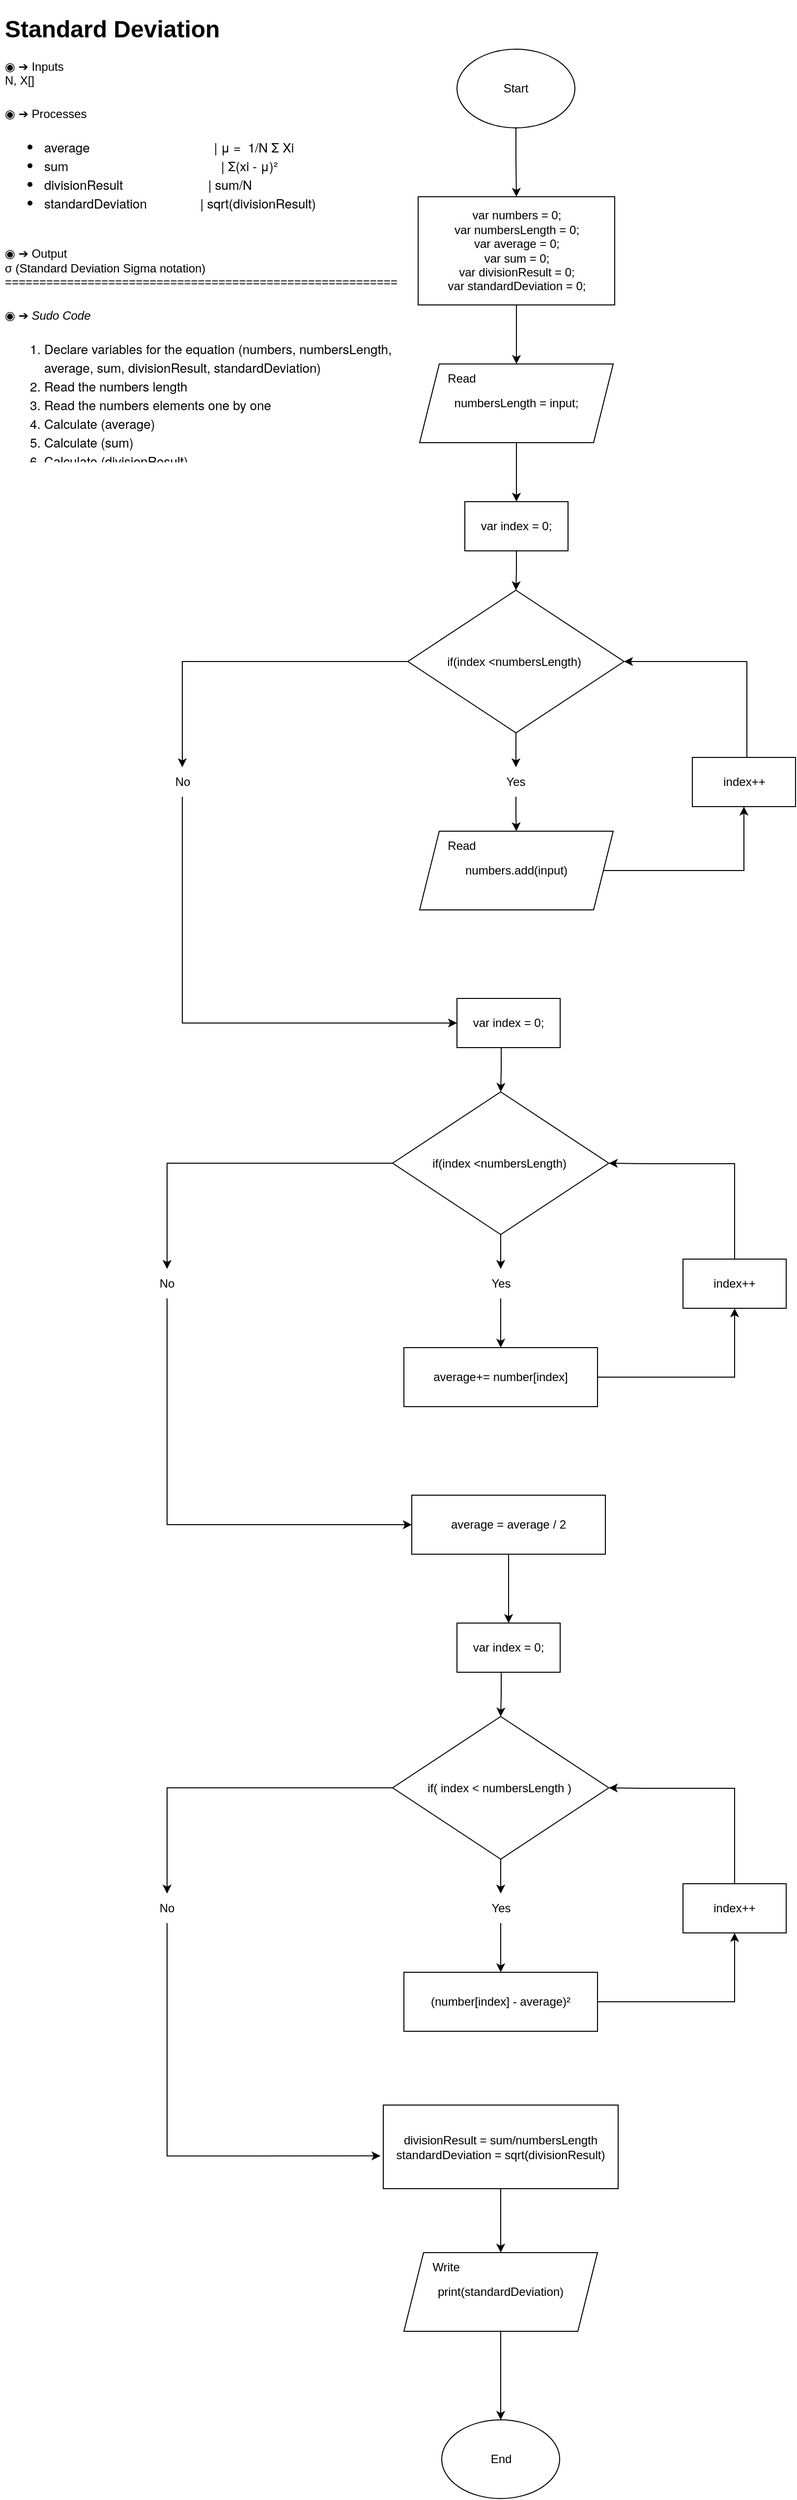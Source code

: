 <mxfile version="22.0.2" type="github">
  <diagram name="Page-1" id="HzESimphNa48oFsNRLRn">
    <mxGraphModel dx="1400" dy="868" grid="1" gridSize="10" guides="1" tooltips="1" connect="1" arrows="1" fold="1" page="1" pageScale="1" pageWidth="850" pageHeight="1100" math="0" shadow="0">
      <root>
        <mxCell id="0" />
        <mxCell id="1" parent="0" />
        <mxCell id="MlUsrLtK6HDEdvxd8aA4-61" style="edgeStyle=orthogonalEdgeStyle;rounded=0;orthogonalLoop=1;jettySize=auto;html=1;" edge="1" parent="1" source="MlUsrLtK6HDEdvxd8aA4-1" target="MlUsrLtK6HDEdvxd8aA4-60">
          <mxGeometry relative="1" as="geometry" />
        </mxCell>
        <mxCell id="MlUsrLtK6HDEdvxd8aA4-1" value="Start" style="ellipse;whiteSpace=wrap;html=1;" vertex="1" parent="1">
          <mxGeometry x="465" y="50" width="120" height="80" as="geometry" />
        </mxCell>
        <mxCell id="MlUsrLtK6HDEdvxd8aA4-65" style="edgeStyle=orthogonalEdgeStyle;rounded=0;orthogonalLoop=1;jettySize=auto;html=1;" edge="1" parent="1" source="MlUsrLtK6HDEdvxd8aA4-5" target="MlUsrLtK6HDEdvxd8aA4-64">
          <mxGeometry relative="1" as="geometry" />
        </mxCell>
        <mxCell id="MlUsrLtK6HDEdvxd8aA4-5" value="numbersLength = input;" style="shape=parallelogram;perimeter=parallelogramPerimeter;whiteSpace=wrap;html=1;fixedSize=1;" vertex="1" parent="1">
          <mxGeometry x="427" y="370" width="197" height="80" as="geometry" />
        </mxCell>
        <mxCell id="MlUsrLtK6HDEdvxd8aA4-7" value="Read" style="text;html=1;strokeColor=none;fillColor=none;align=center;verticalAlign=middle;whiteSpace=wrap;rounded=0;" vertex="1" parent="1">
          <mxGeometry x="440" y="370" width="60" height="30" as="geometry" />
        </mxCell>
        <mxCell id="MlUsrLtK6HDEdvxd8aA4-13" style="edgeStyle=orthogonalEdgeStyle;rounded=0;orthogonalLoop=1;jettySize=auto;html=1;" edge="1" parent="1" source="MlUsrLtK6HDEdvxd8aA4-8" target="MlUsrLtK6HDEdvxd8aA4-12">
          <mxGeometry relative="1" as="geometry" />
        </mxCell>
        <mxCell id="MlUsrLtK6HDEdvxd8aA4-16" style="edgeStyle=orthogonalEdgeStyle;rounded=0;orthogonalLoop=1;jettySize=auto;html=1;entryX=0.5;entryY=0;entryDx=0;entryDy=0;" edge="1" parent="1" source="MlUsrLtK6HDEdvxd8aA4-8" target="MlUsrLtK6HDEdvxd8aA4-18">
          <mxGeometry relative="1" as="geometry">
            <mxPoint x="185.5" y="1020" as="targetPoint" />
          </mxGeometry>
        </mxCell>
        <mxCell id="MlUsrLtK6HDEdvxd8aA4-8" value="if(index &amp;lt;numbersLength)&amp;nbsp;" style="rhombus;whiteSpace=wrap;html=1;" vertex="1" parent="1">
          <mxGeometry x="415" y="600" width="220" height="145" as="geometry" />
        </mxCell>
        <mxCell id="MlUsrLtK6HDEdvxd8aA4-69" style="edgeStyle=orthogonalEdgeStyle;rounded=0;orthogonalLoop=1;jettySize=auto;html=1;" edge="1" parent="1" source="MlUsrLtK6HDEdvxd8aA4-9" target="MlUsrLtK6HDEdvxd8aA4-67">
          <mxGeometry relative="1" as="geometry" />
        </mxCell>
        <mxCell id="MlUsrLtK6HDEdvxd8aA4-9" value="numbers.add(input)" style="shape=parallelogram;perimeter=parallelogramPerimeter;whiteSpace=wrap;html=1;fixedSize=1;" vertex="1" parent="1">
          <mxGeometry x="427" y="845" width="197" height="80" as="geometry" />
        </mxCell>
        <mxCell id="MlUsrLtK6HDEdvxd8aA4-10" value="Read" style="text;html=1;strokeColor=none;fillColor=none;align=center;verticalAlign=middle;whiteSpace=wrap;rounded=0;" vertex="1" parent="1">
          <mxGeometry x="440" y="845" width="60" height="30" as="geometry" />
        </mxCell>
        <mxCell id="MlUsrLtK6HDEdvxd8aA4-14" style="edgeStyle=orthogonalEdgeStyle;rounded=0;orthogonalLoop=1;jettySize=auto;html=1;" edge="1" parent="1" source="MlUsrLtK6HDEdvxd8aA4-12" target="MlUsrLtK6HDEdvxd8aA4-9">
          <mxGeometry relative="1" as="geometry" />
        </mxCell>
        <mxCell id="MlUsrLtK6HDEdvxd8aA4-12" value="Yes" style="text;html=1;strokeColor=none;fillColor=none;align=center;verticalAlign=middle;whiteSpace=wrap;rounded=0;" vertex="1" parent="1">
          <mxGeometry x="495" y="780" width="60" height="30" as="geometry" />
        </mxCell>
        <mxCell id="MlUsrLtK6HDEdvxd8aA4-51" style="edgeStyle=orthogonalEdgeStyle;rounded=0;orthogonalLoop=1;jettySize=auto;html=1;entryX=0;entryY=0.5;entryDx=0;entryDy=0;" edge="1" parent="1" source="MlUsrLtK6HDEdvxd8aA4-18" target="MlUsrLtK6HDEdvxd8aA4-68">
          <mxGeometry relative="1" as="geometry">
            <mxPoint x="369.5" y="1040" as="targetPoint" />
            <Array as="points">
              <mxPoint x="186" y="1040" />
            </Array>
          </mxGeometry>
        </mxCell>
        <mxCell id="MlUsrLtK6HDEdvxd8aA4-18" value="No" style="text;html=1;strokeColor=none;fillColor=none;align=center;verticalAlign=middle;whiteSpace=wrap;rounded=0;" vertex="1" parent="1">
          <mxGeometry x="155.5" y="780" width="60" height="30" as="geometry" />
        </mxCell>
        <mxCell id="MlUsrLtK6HDEdvxd8aA4-37" style="edgeStyle=orthogonalEdgeStyle;rounded=0;orthogonalLoop=1;jettySize=auto;html=1;entryX=1;entryY=0.5;entryDx=0;entryDy=0;exitX=0.5;exitY=0;exitDx=0;exitDy=0;" edge="1" parent="1" source="MlUsrLtK6HDEdvxd8aA4-67" target="MlUsrLtK6HDEdvxd8aA4-8">
          <mxGeometry relative="1" as="geometry">
            <mxPoint x="760" y="720" as="sourcePoint" />
            <Array as="points">
              <mxPoint x="760" y="673" />
            </Array>
          </mxGeometry>
        </mxCell>
        <mxCell id="MlUsrLtK6HDEdvxd8aA4-38" style="edgeStyle=orthogonalEdgeStyle;rounded=0;orthogonalLoop=1;jettySize=auto;html=1;exitX=0.429;exitY=0.96;exitDx=0;exitDy=0;exitPerimeter=0;" edge="1" source="MlUsrLtK6HDEdvxd8aA4-68" target="MlUsrLtK6HDEdvxd8aA4-41" parent="1">
          <mxGeometry relative="1" as="geometry">
            <mxPoint x="509.52" y="1080" as="sourcePoint" />
          </mxGeometry>
        </mxCell>
        <mxCell id="MlUsrLtK6HDEdvxd8aA4-39" style="edgeStyle=orthogonalEdgeStyle;rounded=0;orthogonalLoop=1;jettySize=auto;html=1;" edge="1" source="MlUsrLtK6HDEdvxd8aA4-41" target="MlUsrLtK6HDEdvxd8aA4-46" parent="1">
          <mxGeometry relative="1" as="geometry" />
        </mxCell>
        <mxCell id="MlUsrLtK6HDEdvxd8aA4-40" style="edgeStyle=orthogonalEdgeStyle;rounded=0;orthogonalLoop=1;jettySize=auto;html=1;entryX=0.5;entryY=0;entryDx=0;entryDy=0;" edge="1" source="MlUsrLtK6HDEdvxd8aA4-41" target="MlUsrLtK6HDEdvxd8aA4-47" parent="1">
          <mxGeometry relative="1" as="geometry">
            <mxPoint x="170" y="1530" as="targetPoint" />
          </mxGeometry>
        </mxCell>
        <mxCell id="MlUsrLtK6HDEdvxd8aA4-41" value="if(index &amp;lt;numbersLength)&amp;nbsp;" style="rhombus;whiteSpace=wrap;html=1;" vertex="1" parent="1">
          <mxGeometry x="399.5" y="1110" width="220" height="145" as="geometry" />
        </mxCell>
        <mxCell id="MlUsrLtK6HDEdvxd8aA4-57" style="edgeStyle=orthogonalEdgeStyle;rounded=0;orthogonalLoop=1;jettySize=auto;html=1;" edge="1" parent="1" source="MlUsrLtK6HDEdvxd8aA4-46" target="MlUsrLtK6HDEdvxd8aA4-55">
          <mxGeometry relative="1" as="geometry" />
        </mxCell>
        <mxCell id="MlUsrLtK6HDEdvxd8aA4-46" value="Yes" style="text;html=1;strokeColor=none;fillColor=none;align=center;verticalAlign=middle;whiteSpace=wrap;rounded=0;" vertex="1" parent="1">
          <mxGeometry x="479.5" y="1290" width="60" height="30" as="geometry" />
        </mxCell>
        <mxCell id="MlUsrLtK6HDEdvxd8aA4-59" style="edgeStyle=orthogonalEdgeStyle;rounded=0;orthogonalLoop=1;jettySize=auto;html=1;entryX=0;entryY=0.5;entryDx=0;entryDy=0;" edge="1" parent="1" source="MlUsrLtK6HDEdvxd8aA4-47" target="MlUsrLtK6HDEdvxd8aA4-58">
          <mxGeometry relative="1" as="geometry">
            <Array as="points">
              <mxPoint x="170" y="1550" />
            </Array>
          </mxGeometry>
        </mxCell>
        <mxCell id="MlUsrLtK6HDEdvxd8aA4-47" value="No" style="text;html=1;strokeColor=none;fillColor=none;align=center;verticalAlign=middle;whiteSpace=wrap;rounded=0;" vertex="1" parent="1">
          <mxGeometry x="140" y="1290" width="60" height="30" as="geometry" />
        </mxCell>
        <mxCell id="MlUsrLtK6HDEdvxd8aA4-72" style="edgeStyle=orthogonalEdgeStyle;rounded=0;orthogonalLoop=1;jettySize=auto;html=1;entryX=0.5;entryY=1;entryDx=0;entryDy=0;" edge="1" parent="1" source="MlUsrLtK6HDEdvxd8aA4-55" target="MlUsrLtK6HDEdvxd8aA4-70">
          <mxGeometry relative="1" as="geometry">
            <mxPoint x="750" y="1400" as="targetPoint" />
          </mxGeometry>
        </mxCell>
        <mxCell id="MlUsrLtK6HDEdvxd8aA4-55" value="average+= number[index]" style="rounded=0;whiteSpace=wrap;html=1;" vertex="1" parent="1">
          <mxGeometry x="411" y="1370" width="197" height="60" as="geometry" />
        </mxCell>
        <mxCell id="MlUsrLtK6HDEdvxd8aA4-100" style="edgeStyle=orthogonalEdgeStyle;rounded=0;orthogonalLoop=1;jettySize=auto;html=1;" edge="1" parent="1" source="MlUsrLtK6HDEdvxd8aA4-58" target="MlUsrLtK6HDEdvxd8aA4-97">
          <mxGeometry relative="1" as="geometry" />
        </mxCell>
        <mxCell id="MlUsrLtK6HDEdvxd8aA4-58" value="average = average / 2" style="rounded=0;whiteSpace=wrap;html=1;" vertex="1" parent="1">
          <mxGeometry x="419" y="1520" width="197" height="60" as="geometry" />
        </mxCell>
        <mxCell id="MlUsrLtK6HDEdvxd8aA4-63" style="edgeStyle=orthogonalEdgeStyle;rounded=0;orthogonalLoop=1;jettySize=auto;html=1;" edge="1" parent="1" source="MlUsrLtK6HDEdvxd8aA4-60" target="MlUsrLtK6HDEdvxd8aA4-5">
          <mxGeometry relative="1" as="geometry" />
        </mxCell>
        <mxCell id="MlUsrLtK6HDEdvxd8aA4-60" value="&lt;meta charset=&quot;utf-8&quot;&gt;&lt;span style=&quot;color: rgb(0, 0, 0); font-family: Helvetica; font-size: 12px; font-style: normal; font-variant-ligatures: normal; font-variant-caps: normal; font-weight: 400; letter-spacing: normal; orphans: 2; text-align: center; text-indent: 0px; text-transform: none; widows: 2; word-spacing: 0px; -webkit-text-stroke-width: 0px; background-color: rgb(251, 251, 251); text-decoration-thickness: initial; text-decoration-style: initial; text-decoration-color: initial; float: none; display: inline !important;&quot;&gt;var numbers = 0;&lt;/span&gt;&lt;br style=&quot;border-color: var(--border-color); color: rgb(0, 0, 0); font-family: Helvetica; font-size: 12px; font-style: normal; font-variant-ligatures: normal; font-variant-caps: normal; font-weight: 400; letter-spacing: normal; orphans: 2; text-align: center; text-indent: 0px; text-transform: none; widows: 2; word-spacing: 0px; -webkit-text-stroke-width: 0px; background-color: rgb(251, 251, 251); text-decoration-thickness: initial; text-decoration-style: initial; text-decoration-color: initial; scroll-behavior: auto !important;&quot;&gt;&lt;span style=&quot;color: rgb(0, 0, 0); font-family: Helvetica; font-size: 12px; font-style: normal; font-variant-ligatures: normal; font-variant-caps: normal; font-weight: 400; letter-spacing: normal; orphans: 2; text-align: center; text-indent: 0px; text-transform: none; widows: 2; word-spacing: 0px; -webkit-text-stroke-width: 0px; background-color: rgb(251, 251, 251); text-decoration-thickness: initial; text-decoration-style: initial; text-decoration-color: initial; float: none; display: inline !important;&quot;&gt;var numbersLength&amp;nbsp;= 0;&lt;/span&gt;&lt;br style=&quot;border-color: var(--border-color); color: rgb(0, 0, 0); font-family: Helvetica; font-size: 12px; font-style: normal; font-variant-ligatures: normal; font-variant-caps: normal; font-weight: 400; letter-spacing: normal; orphans: 2; text-align: center; text-indent: 0px; text-transform: none; widows: 2; word-spacing: 0px; -webkit-text-stroke-width: 0px; background-color: rgb(251, 251, 251); text-decoration-thickness: initial; text-decoration-style: initial; text-decoration-color: initial; scroll-behavior: auto !important;&quot;&gt;&lt;span style=&quot;color: rgb(0, 0, 0); font-family: Helvetica; font-size: 12px; font-style: normal; font-variant-ligatures: normal; font-variant-caps: normal; font-weight: 400; letter-spacing: normal; orphans: 2; text-align: center; text-indent: 0px; text-transform: none; widows: 2; word-spacing: 0px; -webkit-text-stroke-width: 0px; background-color: rgb(251, 251, 251); text-decoration-thickness: initial; text-decoration-style: initial; text-decoration-color: initial; float: none; display: inline !important;&quot;&gt;var&amp;nbsp;average&lt;/span&gt;&lt;span style=&quot;border-color: var(--border-color); color: rgb(0, 0, 0); font-family: Helvetica; font-size: 12px; font-style: normal; font-variant-ligatures: normal; font-variant-caps: normal; font-weight: 400; letter-spacing: normal; orphans: 2; text-align: center; text-indent: 0px; text-transform: none; widows: 2; word-spacing: 0px; -webkit-text-stroke-width: 0px; background-color: initial; text-decoration-thickness: initial; text-decoration-style: initial; text-decoration-color: initial; scroll-behavior: auto !important;&quot;&gt;&amp;nbsp;= 0;&lt;/span&gt;&lt;br style=&quot;border-color: var(--border-color); color: rgb(0, 0, 0); font-family: Helvetica; font-size: 12px; font-style: normal; font-variant-ligatures: normal; font-variant-caps: normal; font-weight: 400; letter-spacing: normal; orphans: 2; text-align: center; text-indent: 0px; text-transform: none; widows: 2; word-spacing: 0px; -webkit-text-stroke-width: 0px; background-color: rgb(251, 251, 251); text-decoration-thickness: initial; text-decoration-style: initial; text-decoration-color: initial; scroll-behavior: auto !important;&quot;&gt;&lt;span style=&quot;color: rgb(0, 0, 0); font-family: Helvetica; font-size: 12px; font-style: normal; font-variant-ligatures: normal; font-variant-caps: normal; font-weight: 400; letter-spacing: normal; orphans: 2; text-align: center; text-indent: 0px; text-transform: none; widows: 2; word-spacing: 0px; -webkit-text-stroke-width: 0px; background-color: rgb(251, 251, 251); text-decoration-thickness: initial; text-decoration-style: initial; text-decoration-color: initial; float: none; display: inline !important;&quot;&gt;var sum&amp;nbsp;= 0;&lt;/span&gt;&lt;br style=&quot;border-color: var(--border-color); color: rgb(0, 0, 0); font-family: Helvetica; font-size: 12px; font-style: normal; font-variant-ligatures: normal; font-variant-caps: normal; font-weight: 400; letter-spacing: normal; orphans: 2; text-align: center; text-indent: 0px; text-transform: none; widows: 2; word-spacing: 0px; -webkit-text-stroke-width: 0px; background-color: rgb(251, 251, 251); text-decoration-thickness: initial; text-decoration-style: initial; text-decoration-color: initial; scroll-behavior: auto !important;&quot;&gt;&lt;span style=&quot;color: rgb(0, 0, 0); font-family: Helvetica; font-size: 12px; font-style: normal; font-variant-ligatures: normal; font-variant-caps: normal; font-weight: 400; letter-spacing: normal; orphans: 2; text-align: center; text-indent: 0px; text-transform: none; widows: 2; word-spacing: 0px; -webkit-text-stroke-width: 0px; background-color: rgb(251, 251, 251); text-decoration-thickness: initial; text-decoration-style: initial; text-decoration-color: initial; float: none; display: inline !important;&quot;&gt;var divisionResult&amp;nbsp;= 0;&lt;/span&gt;&lt;br style=&quot;border-color: var(--border-color); color: rgb(0, 0, 0); font-family: Helvetica; font-size: 12px; font-style: normal; font-variant-ligatures: normal; font-variant-caps: normal; font-weight: 400; letter-spacing: normal; orphans: 2; text-align: center; text-indent: 0px; text-transform: none; widows: 2; word-spacing: 0px; -webkit-text-stroke-width: 0px; background-color: rgb(251, 251, 251); text-decoration-thickness: initial; text-decoration-style: initial; text-decoration-color: initial; scroll-behavior: auto !important;&quot;&gt;&lt;span style=&quot;color: rgb(0, 0, 0); font-family: Helvetica; font-size: 12px; font-style: normal; font-variant-ligatures: normal; font-variant-caps: normal; font-weight: 400; letter-spacing: normal; orphans: 2; text-align: center; text-indent: 0px; text-transform: none; widows: 2; word-spacing: 0px; -webkit-text-stroke-width: 0px; background-color: rgb(251, 251, 251); text-decoration-thickness: initial; text-decoration-style: initial; text-decoration-color: initial; float: none; display: inline !important;&quot;&gt;var standardDeviation&amp;nbsp;= 0;&lt;/span&gt;" style="rounded=0;whiteSpace=wrap;html=1;" vertex="1" parent="1">
          <mxGeometry x="425.5" y="200" width="200" height="110" as="geometry" />
        </mxCell>
        <mxCell id="MlUsrLtK6HDEdvxd8aA4-66" style="edgeStyle=orthogonalEdgeStyle;rounded=0;orthogonalLoop=1;jettySize=auto;html=1;" edge="1" parent="1" source="MlUsrLtK6HDEdvxd8aA4-64" target="MlUsrLtK6HDEdvxd8aA4-8">
          <mxGeometry relative="1" as="geometry" />
        </mxCell>
        <mxCell id="MlUsrLtK6HDEdvxd8aA4-64" value="var index = 0;" style="rounded=0;whiteSpace=wrap;html=1;" vertex="1" parent="1">
          <mxGeometry x="473" y="510" width="105" height="50" as="geometry" />
        </mxCell>
        <mxCell id="MlUsrLtK6HDEdvxd8aA4-67" value="index++" style="rounded=0;whiteSpace=wrap;html=1;" vertex="1" parent="1">
          <mxGeometry x="704.5" y="770" width="105" height="50" as="geometry" />
        </mxCell>
        <mxCell id="MlUsrLtK6HDEdvxd8aA4-68" value="var index = 0;" style="rounded=0;whiteSpace=wrap;html=1;" vertex="1" parent="1">
          <mxGeometry x="465" y="1015" width="105" height="50" as="geometry" />
        </mxCell>
        <mxCell id="MlUsrLtK6HDEdvxd8aA4-71" style="edgeStyle=orthogonalEdgeStyle;rounded=0;orthogonalLoop=1;jettySize=auto;html=1;entryX=1;entryY=0.5;entryDx=0;entryDy=0;" edge="1" parent="1" source="MlUsrLtK6HDEdvxd8aA4-70" target="MlUsrLtK6HDEdvxd8aA4-41">
          <mxGeometry relative="1" as="geometry">
            <Array as="points">
              <mxPoint x="748" y="1183" />
              <mxPoint x="657" y="1183" />
            </Array>
          </mxGeometry>
        </mxCell>
        <mxCell id="MlUsrLtK6HDEdvxd8aA4-70" value="index++" style="rounded=0;whiteSpace=wrap;html=1;" vertex="1" parent="1">
          <mxGeometry x="695" y="1280" width="105" height="50" as="geometry" />
        </mxCell>
        <mxCell id="MlUsrLtK6HDEdvxd8aA4-87" style="edgeStyle=orthogonalEdgeStyle;rounded=0;orthogonalLoop=1;jettySize=auto;html=1;exitX=0.429;exitY=0.96;exitDx=0;exitDy=0;exitPerimeter=0;" edge="1" source="MlUsrLtK6HDEdvxd8aA4-97" target="MlUsrLtK6HDEdvxd8aA4-90" parent="1">
          <mxGeometry relative="1" as="geometry">
            <mxPoint x="509.52" y="1715" as="sourcePoint" />
          </mxGeometry>
        </mxCell>
        <mxCell id="MlUsrLtK6HDEdvxd8aA4-88" style="edgeStyle=orthogonalEdgeStyle;rounded=0;orthogonalLoop=1;jettySize=auto;html=1;" edge="1" source="MlUsrLtK6HDEdvxd8aA4-90" target="MlUsrLtK6HDEdvxd8aA4-92" parent="1">
          <mxGeometry relative="1" as="geometry" />
        </mxCell>
        <mxCell id="MlUsrLtK6HDEdvxd8aA4-89" style="edgeStyle=orthogonalEdgeStyle;rounded=0;orthogonalLoop=1;jettySize=auto;html=1;entryX=0.5;entryY=0;entryDx=0;entryDy=0;" edge="1" source="MlUsrLtK6HDEdvxd8aA4-90" parent="1" target="MlUsrLtK6HDEdvxd8aA4-101">
          <mxGeometry relative="1" as="geometry">
            <mxPoint x="170" y="1925" as="targetPoint" />
          </mxGeometry>
        </mxCell>
        <mxCell id="MlUsrLtK6HDEdvxd8aA4-90" value="if( index &amp;lt; numbersLength )&amp;nbsp;" style="rhombus;whiteSpace=wrap;html=1;" vertex="1" parent="1">
          <mxGeometry x="399.5" y="1745" width="220" height="145" as="geometry" />
        </mxCell>
        <mxCell id="MlUsrLtK6HDEdvxd8aA4-91" style="edgeStyle=orthogonalEdgeStyle;rounded=0;orthogonalLoop=1;jettySize=auto;html=1;" edge="1" source="MlUsrLtK6HDEdvxd8aA4-92" target="MlUsrLtK6HDEdvxd8aA4-95" parent="1">
          <mxGeometry relative="1" as="geometry" />
        </mxCell>
        <mxCell id="MlUsrLtK6HDEdvxd8aA4-92" value="Yes" style="text;html=1;strokeColor=none;fillColor=none;align=center;verticalAlign=middle;whiteSpace=wrap;rounded=0;" vertex="1" parent="1">
          <mxGeometry x="479.5" y="1925" width="60" height="30" as="geometry" />
        </mxCell>
        <mxCell id="MlUsrLtK6HDEdvxd8aA4-94" style="edgeStyle=orthogonalEdgeStyle;rounded=0;orthogonalLoop=1;jettySize=auto;html=1;entryX=0.5;entryY=1;entryDx=0;entryDy=0;" edge="1" source="MlUsrLtK6HDEdvxd8aA4-95" target="MlUsrLtK6HDEdvxd8aA4-99" parent="1">
          <mxGeometry relative="1" as="geometry">
            <mxPoint x="750" y="2035" as="targetPoint" />
          </mxGeometry>
        </mxCell>
        <mxCell id="MlUsrLtK6HDEdvxd8aA4-95" value="(number[index] - average)²" style="rounded=0;whiteSpace=wrap;html=1;" vertex="1" parent="1">
          <mxGeometry x="411" y="2005" width="197" height="60" as="geometry" />
        </mxCell>
        <mxCell id="MlUsrLtK6HDEdvxd8aA4-106" style="edgeStyle=orthogonalEdgeStyle;rounded=0;orthogonalLoop=1;jettySize=auto;html=1;" edge="1" parent="1" source="MlUsrLtK6HDEdvxd8aA4-96" target="MlUsrLtK6HDEdvxd8aA4-103">
          <mxGeometry relative="1" as="geometry" />
        </mxCell>
        <mxCell id="MlUsrLtK6HDEdvxd8aA4-96" value="divisionResult&amp;nbsp;=&amp;nbsp;sum&lt;span style=&quot;background-color: initial;&quot;&gt;/&lt;/span&gt;numbersLength&lt;br&gt;standardDeviation =&amp;nbsp;sqrt(divisionResult)" style="rounded=0;whiteSpace=wrap;html=1;" vertex="1" parent="1">
          <mxGeometry x="390" y="2140" width="239" height="85" as="geometry" />
        </mxCell>
        <mxCell id="MlUsrLtK6HDEdvxd8aA4-97" value="var index = 0;" style="rounded=0;whiteSpace=wrap;html=1;" vertex="1" parent="1">
          <mxGeometry x="465" y="1650" width="105" height="50" as="geometry" />
        </mxCell>
        <mxCell id="MlUsrLtK6HDEdvxd8aA4-98" style="edgeStyle=orthogonalEdgeStyle;rounded=0;orthogonalLoop=1;jettySize=auto;html=1;entryX=1;entryY=0.5;entryDx=0;entryDy=0;" edge="1" source="MlUsrLtK6HDEdvxd8aA4-99" target="MlUsrLtK6HDEdvxd8aA4-90" parent="1">
          <mxGeometry relative="1" as="geometry">
            <Array as="points">
              <mxPoint x="748" y="1818" />
              <mxPoint x="657" y="1818" />
            </Array>
          </mxGeometry>
        </mxCell>
        <mxCell id="MlUsrLtK6HDEdvxd8aA4-99" value="index++" style="rounded=0;whiteSpace=wrap;html=1;" vertex="1" parent="1">
          <mxGeometry x="695" y="1915" width="105" height="50" as="geometry" />
        </mxCell>
        <mxCell id="MlUsrLtK6HDEdvxd8aA4-101" value="No" style="text;html=1;strokeColor=none;fillColor=none;align=center;verticalAlign=middle;whiteSpace=wrap;rounded=0;" vertex="1" parent="1">
          <mxGeometry x="140" y="1925" width="60" height="30" as="geometry" />
        </mxCell>
        <mxCell id="MlUsrLtK6HDEdvxd8aA4-102" style="edgeStyle=orthogonalEdgeStyle;rounded=0;orthogonalLoop=1;jettySize=auto;html=1;entryX=-0.012;entryY=0.608;entryDx=0;entryDy=0;entryPerimeter=0;" edge="1" parent="1" source="MlUsrLtK6HDEdvxd8aA4-101" target="MlUsrLtK6HDEdvxd8aA4-96">
          <mxGeometry relative="1" as="geometry">
            <Array as="points">
              <mxPoint x="170" y="2192" />
            </Array>
          </mxGeometry>
        </mxCell>
        <mxCell id="MlUsrLtK6HDEdvxd8aA4-107" style="edgeStyle=orthogonalEdgeStyle;rounded=0;orthogonalLoop=1;jettySize=auto;html=1;" edge="1" parent="1" source="MlUsrLtK6HDEdvxd8aA4-103" target="MlUsrLtK6HDEdvxd8aA4-105">
          <mxGeometry relative="1" as="geometry" />
        </mxCell>
        <mxCell id="MlUsrLtK6HDEdvxd8aA4-103" value="print(standardDeviation)" style="shape=parallelogram;perimeter=parallelogramPerimeter;whiteSpace=wrap;html=1;fixedSize=1;" vertex="1" parent="1">
          <mxGeometry x="411" y="2290" width="197" height="80" as="geometry" />
        </mxCell>
        <mxCell id="MlUsrLtK6HDEdvxd8aA4-104" value="Write" style="text;html=1;strokeColor=none;fillColor=none;align=center;verticalAlign=middle;whiteSpace=wrap;rounded=0;" vertex="1" parent="1">
          <mxGeometry x="424" y="2290" width="60" height="30" as="geometry" />
        </mxCell>
        <mxCell id="MlUsrLtK6HDEdvxd8aA4-105" value="End" style="ellipse;whiteSpace=wrap;html=1;" vertex="1" parent="1">
          <mxGeometry x="449.5" y="2460" width="120" height="80" as="geometry" />
        </mxCell>
        <mxCell id="MlUsrLtK6HDEdvxd8aA4-109" value="&lt;h1&gt;Standard Deviation&lt;/h1&gt;&lt;div&gt;◉ ➔&lt;i&gt; &lt;/i&gt;Inputs&lt;br&gt;N, X[]&lt;p style=&quot;margin: 0px; font-variant-numeric: normal; font-variant-east-asian: normal; font-variant-alternates: normal; font-kerning: auto; font-optical-sizing: auto; font-feature-settings: normal; font-variation-settings: normal; font-stretch: normal; font-size: 13px; line-height: normal; font-family: &amp;quot;Helvetica Neue&amp;quot;; min-height: 15px;&quot; class=&quot;p2&quot;&gt;&lt;br&gt;&lt;/p&gt;◉ &lt;span style=&quot;font-variant-numeric: normal; font-variant-east-asian: normal; font-variant-alternates: normal; font-kerning: auto; font-optical-sizing: auto; font-feature-settings: normal; font-variation-settings: normal; font-stretch: normal; line-height: normal; font-family: &amp;quot;Zapf Dingbats&amp;quot;;&quot; class=&quot;s1&quot;&gt;➔&lt;/span&gt;&lt;i&gt; &lt;/i&gt;Processes&lt;ul style=&quot;font-size: medium;&quot; class=&quot;ul1&quot;&gt;&lt;li style=&quot;margin: 0px; font-variant-numeric: normal; font-variant-east-asian: normal; font-variant-alternates: normal; font-kerning: auto; font-optical-sizing: auto; font-feature-settings: normal; font-variation-settings: normal; font-stretch: normal; font-size: 13px; line-height: normal; font-family: &amp;quot;Helvetica Neue&amp;quot;;&quot; class=&quot;li1&quot;&gt;&lt;span style=&quot;font-variant-numeric: normal; font-variant-east-asian: normal; font-variant-alternates: normal; font-kerning: auto; font-optical-sizing: auto; font-feature-settings: normal; font-variation-settings: normal; font-stretch: normal; font-size: 9px; line-height: normal; font-family: Menlo;&quot; class=&quot;s2&quot;&gt;&lt;/span&gt;average &lt;span class=&quot;Apple-converted-space&quot;&gt;&amp;nbsp; &amp;nbsp; &amp;nbsp; &amp;nbsp; &amp;nbsp; &amp;nbsp; &amp;nbsp; &amp;nbsp; &amp;nbsp; &amp;nbsp; &amp;nbsp; &amp;nbsp; &amp;nbsp; &amp;nbsp; &amp;nbsp; &amp;nbsp; &amp;nbsp; &lt;/span&gt;| μ =&lt;span class=&quot;Apple-converted-space&quot;&gt;&amp;nbsp; &lt;/span&gt;1/N Σ Xi&lt;/li&gt;&lt;li style=&quot;margin: 0px; font-variant-numeric: normal; font-variant-east-asian: normal; font-variant-alternates: normal; font-kerning: auto; font-optical-sizing: auto; font-feature-settings: normal; font-variation-settings: normal; font-stretch: normal; font-size: 13px; line-height: normal; font-family: &amp;quot;Helvetica Neue&amp;quot;;&quot; class=&quot;li1&quot;&gt;&lt;span style=&quot;font-variant-numeric: normal; font-variant-east-asian: normal; font-variant-alternates: normal; font-kerning: auto; font-optical-sizing: auto; font-feature-settings: normal; font-variation-settings: normal; font-stretch: normal; font-size: 9px; line-height: normal; font-family: Menlo;&quot; class=&quot;s2&quot;&gt;&lt;/span&gt;sum &lt;span class=&quot;Apple-converted-space&quot;&gt;&amp;nbsp; &amp;nbsp; &amp;nbsp; &amp;nbsp; &amp;nbsp; &amp;nbsp; &amp;nbsp; &amp;nbsp; &amp;nbsp; &amp;nbsp; &amp;nbsp; &amp;nbsp; &amp;nbsp; &amp;nbsp; &amp;nbsp; &amp;nbsp; &amp;nbsp; &amp;nbsp; &amp;nbsp; &amp;nbsp; &amp;nbsp; &lt;/span&gt;| Σ(xi - μ)²&lt;/li&gt;&lt;li style=&quot;margin: 0px; font-variant-numeric: normal; font-variant-east-asian: normal; font-variant-alternates: normal; font-kerning: auto; font-optical-sizing: auto; font-feature-settings: normal; font-variation-settings: normal; font-stretch: normal; font-size: 13px; line-height: normal; font-family: &amp;quot;Helvetica Neue&amp;quot;;&quot; class=&quot;li1&quot;&gt;&lt;span style=&quot;font-variant-numeric: normal; font-variant-east-asian: normal; font-variant-alternates: normal; font-kerning: auto; font-optical-sizing: auto; font-feature-settings: normal; font-variation-settings: normal; font-stretch: normal; font-size: 9px; line-height: normal; font-family: Menlo;&quot; class=&quot;s2&quot;&gt;&lt;/span&gt;divisionResult&lt;span class=&quot;Apple-converted-space&quot;&gt;&amp;nbsp; &amp;nbsp; &amp;nbsp; &amp;nbsp; &amp;nbsp; &amp;nbsp; &amp;nbsp; &amp;nbsp; &amp;nbsp; &amp;nbsp; &amp;nbsp; &amp;nbsp; &lt;/span&gt;| sum/N&lt;/li&gt;&lt;li style=&quot;margin: 0px; font-variant-numeric: normal; font-variant-east-asian: normal; font-variant-alternates: normal; font-kerning: auto; font-optical-sizing: auto; font-feature-settings: normal; font-variation-settings: normal; font-stretch: normal; font-size: 13px; line-height: normal; font-family: &amp;quot;Helvetica Neue&amp;quot;;&quot; class=&quot;li1&quot;&gt;&lt;span style=&quot;font-variant-numeric: normal; font-variant-east-asian: normal; font-variant-alternates: normal; font-kerning: auto; font-optical-sizing: auto; font-feature-settings: normal; font-variation-settings: normal; font-stretch: normal; font-size: 9px; line-height: normal; font-family: Menlo;&quot; class=&quot;s2&quot;&gt;&lt;/span&gt;standardDeviation &lt;span class=&quot;Apple-converted-space&quot;&gt;&amp;nbsp; &amp;nbsp; &amp;nbsp; &amp;nbsp; &amp;nbsp; &amp;nbsp; &amp;nbsp; &lt;/span&gt;| sqrt(divisionResult)&lt;/li&gt;&lt;/ul&gt;&lt;p style=&quot;margin: 0px; font-variant-numeric: normal; font-variant-east-asian: normal; font-variant-alternates: normal; font-kerning: auto; font-optical-sizing: auto; font-feature-settings: normal; font-variation-settings: normal; font-stretch: normal; font-size: 13px; line-height: normal; font-family: &amp;quot;Helvetica Neue&amp;quot;; min-height: 15px;&quot; class=&quot;p2&quot;&gt;&lt;br&gt;&lt;/p&gt;◉ &lt;span style=&quot;font-variant-numeric: normal; font-variant-east-asian: normal; font-variant-alternates: normal; font-kerning: auto; font-optical-sizing: auto; font-feature-settings: normal; font-variation-settings: normal; font-stretch: normal; line-height: normal; font-family: &amp;quot;Zapf Dingbats&amp;quot;;&quot; class=&quot;s1&quot;&gt;➔&lt;/span&gt;&lt;i&gt; &lt;/i&gt;Output&lt;br&gt;σ (Standard Deviation Sigma notation)&lt;/div&gt;&lt;div&gt;=========================================================&lt;br&gt;&lt;p style=&quot;margin: 0px; font-variant-numeric: normal; font-variant-east-asian: normal; font-variant-alternates: normal; font-kerning: auto; font-optical-sizing: auto; font-feature-settings: normal; font-variation-settings: normal; font-stretch: normal; font-size: 13px; line-height: normal; font-family: &amp;quot;Helvetica Neue&amp;quot;; min-height: 15px;&quot; class=&quot;p2&quot;&gt;&lt;br&gt;&lt;/p&gt;◉ &lt;span style=&quot;font-variant-numeric: normal; font-variant-east-asian: normal; font-variant-alternates: normal; font-kerning: auto; font-optical-sizing: auto; font-feature-settings: normal; font-variation-settings: normal; font-stretch: normal; line-height: normal; font-family: &amp;quot;Zapf Dingbats&amp;quot;;&quot; class=&quot;s1&quot;&gt;➔&lt;/span&gt;&lt;i&gt; Sudo Code&lt;/i&gt;&lt;ol style=&quot;font-size: medium;&quot; class=&quot;ol1&quot;&gt;&lt;li style=&quot;margin: 0px; font-variant-numeric: normal; font-variant-east-asian: normal; font-variant-alternates: normal; font-kerning: auto; font-optical-sizing: auto; font-feature-settings: normal; font-variation-settings: normal; font-stretch: normal; font-size: 13px; line-height: normal; font-family: &amp;quot;Helvetica Neue&amp;quot;;&quot; class=&quot;li1&quot;&gt;Declare variables for the equation (numbers, numbersLength, average, sum, divisionResult, standardDeviation)&lt;/li&gt;&lt;li style=&quot;margin: 0px; font-variant-numeric: normal; font-variant-east-asian: normal; font-variant-alternates: normal; font-kerning: auto; font-optical-sizing: auto; font-feature-settings: normal; font-variation-settings: normal; font-stretch: normal; font-size: 13px; line-height: normal; font-family: &amp;quot;Helvetica Neue&amp;quot;;&quot; class=&quot;li1&quot;&gt;Read the numbers length&lt;/li&gt;&lt;li style=&quot;margin: 0px; font-variant-numeric: normal; font-variant-east-asian: normal; font-variant-alternates: normal; font-kerning: auto; font-optical-sizing: auto; font-feature-settings: normal; font-variation-settings: normal; font-stretch: normal; font-size: 13px; line-height: normal; font-family: &amp;quot;Helvetica Neue&amp;quot;;&quot; class=&quot;li1&quot;&gt;Read the numbers elements one by one&lt;/li&gt;&lt;li style=&quot;margin: 0px; font-variant-numeric: normal; font-variant-east-asian: normal; font-variant-alternates: normal; font-kerning: auto; font-optical-sizing: auto; font-feature-settings: normal; font-variation-settings: normal; font-stretch: normal; font-size: 13px; line-height: normal; font-family: &amp;quot;Helvetica Neue&amp;quot;;&quot; class=&quot;li1&quot;&gt;Calculate (average)&lt;/li&gt;&lt;li style=&quot;margin: 0px; font-variant-numeric: normal; font-variant-east-asian: normal; font-variant-alternates: normal; font-kerning: auto; font-optical-sizing: auto; font-feature-settings: normal; font-variation-settings: normal; font-stretch: normal; font-size: 13px; line-height: normal; font-family: &amp;quot;Helvetica Neue&amp;quot;;&quot; class=&quot;li1&quot;&gt;Calculate (sum)&lt;/li&gt;&lt;li style=&quot;margin: 0px; font-variant-numeric: normal; font-variant-east-asian: normal; font-variant-alternates: normal; font-kerning: auto; font-optical-sizing: auto; font-feature-settings: normal; font-variation-settings: normal; font-stretch: normal; font-size: 13px; line-height: normal; font-family: &amp;quot;Helvetica Neue&amp;quot;;&quot; class=&quot;li1&quot;&gt;Calculate (divisionResult)&lt;/li&gt;&lt;li style=&quot;margin: 0px; font-variant-numeric: normal; font-variant-east-asian: normal; font-variant-alternates: normal; font-kerning: auto; font-optical-sizing: auto; font-feature-settings: normal; font-variation-settings: normal; font-stretch: normal; font-size: 13px; line-height: normal; font-family: &amp;quot;Helvetica Neue&amp;quot;;&quot; class=&quot;li1&quot;&gt;Calculate (standardDeviation)&lt;/li&gt;&lt;li style=&quot;margin: 0px; font-variant-numeric: normal; font-variant-east-asian: normal; font-variant-alternates: normal; font-kerning: auto; font-optical-sizing: auto; font-feature-settings: normal; font-variation-settings: normal; font-stretch: normal; font-size: 13px; line-height: normal; font-family: &amp;quot;Helvetica Neue&amp;quot;;&quot; class=&quot;li1&quot;&gt;Print the result&lt;/li&gt;&lt;/ol&gt;&lt;/div&gt;" style="text;html=1;strokeColor=none;fillColor=none;spacing=5;spacingTop=-20;whiteSpace=wrap;overflow=hidden;rounded=0;" vertex="1" parent="1">
          <mxGeometry y="10" width="410" height="460" as="geometry" />
        </mxCell>
      </root>
    </mxGraphModel>
  </diagram>
</mxfile>
